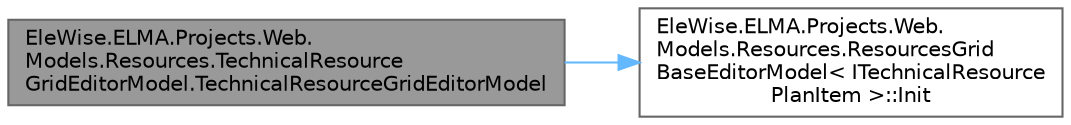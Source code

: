 digraph "EleWise.ELMA.Projects.Web.Models.Resources.TechnicalResourceGridEditorModel.TechnicalResourceGridEditorModel"
{
 // LATEX_PDF_SIZE
  bgcolor="transparent";
  edge [fontname=Helvetica,fontsize=10,labelfontname=Helvetica,labelfontsize=10];
  node [fontname=Helvetica,fontsize=10,shape=box,height=0.2,width=0.4];
  rankdir="LR";
  Node1 [id="Node000001",label="EleWise.ELMA.Projects.Web.\lModels.Resources.TechnicalResource\lGridEditorModel.TechnicalResourceGridEditorModel",height=0.2,width=0.4,color="gray40", fillcolor="grey60", style="filled", fontcolor="black",tooltip=" "];
  Node1 -> Node2 [id="edge1_Node000001_Node000002",color="steelblue1",style="solid",tooltip=" "];
  Node2 [id="Node000002",label="EleWise.ELMA.Projects.Web.\lModels.Resources.ResourcesGrid\lBaseEditorModel\< ITechnicalResource\lPlanItem \>::Init",height=0.2,width=0.4,color="grey40", fillcolor="white", style="filled",URL="$class_ele_wise_1_1_e_l_m_a_1_1_projects_1_1_web_1_1_models_1_1_resources_1_1_resources_grid_base_editor_model.html#afd2de94a5bd1ea68d40177343fe40552",tooltip=" "];
}
